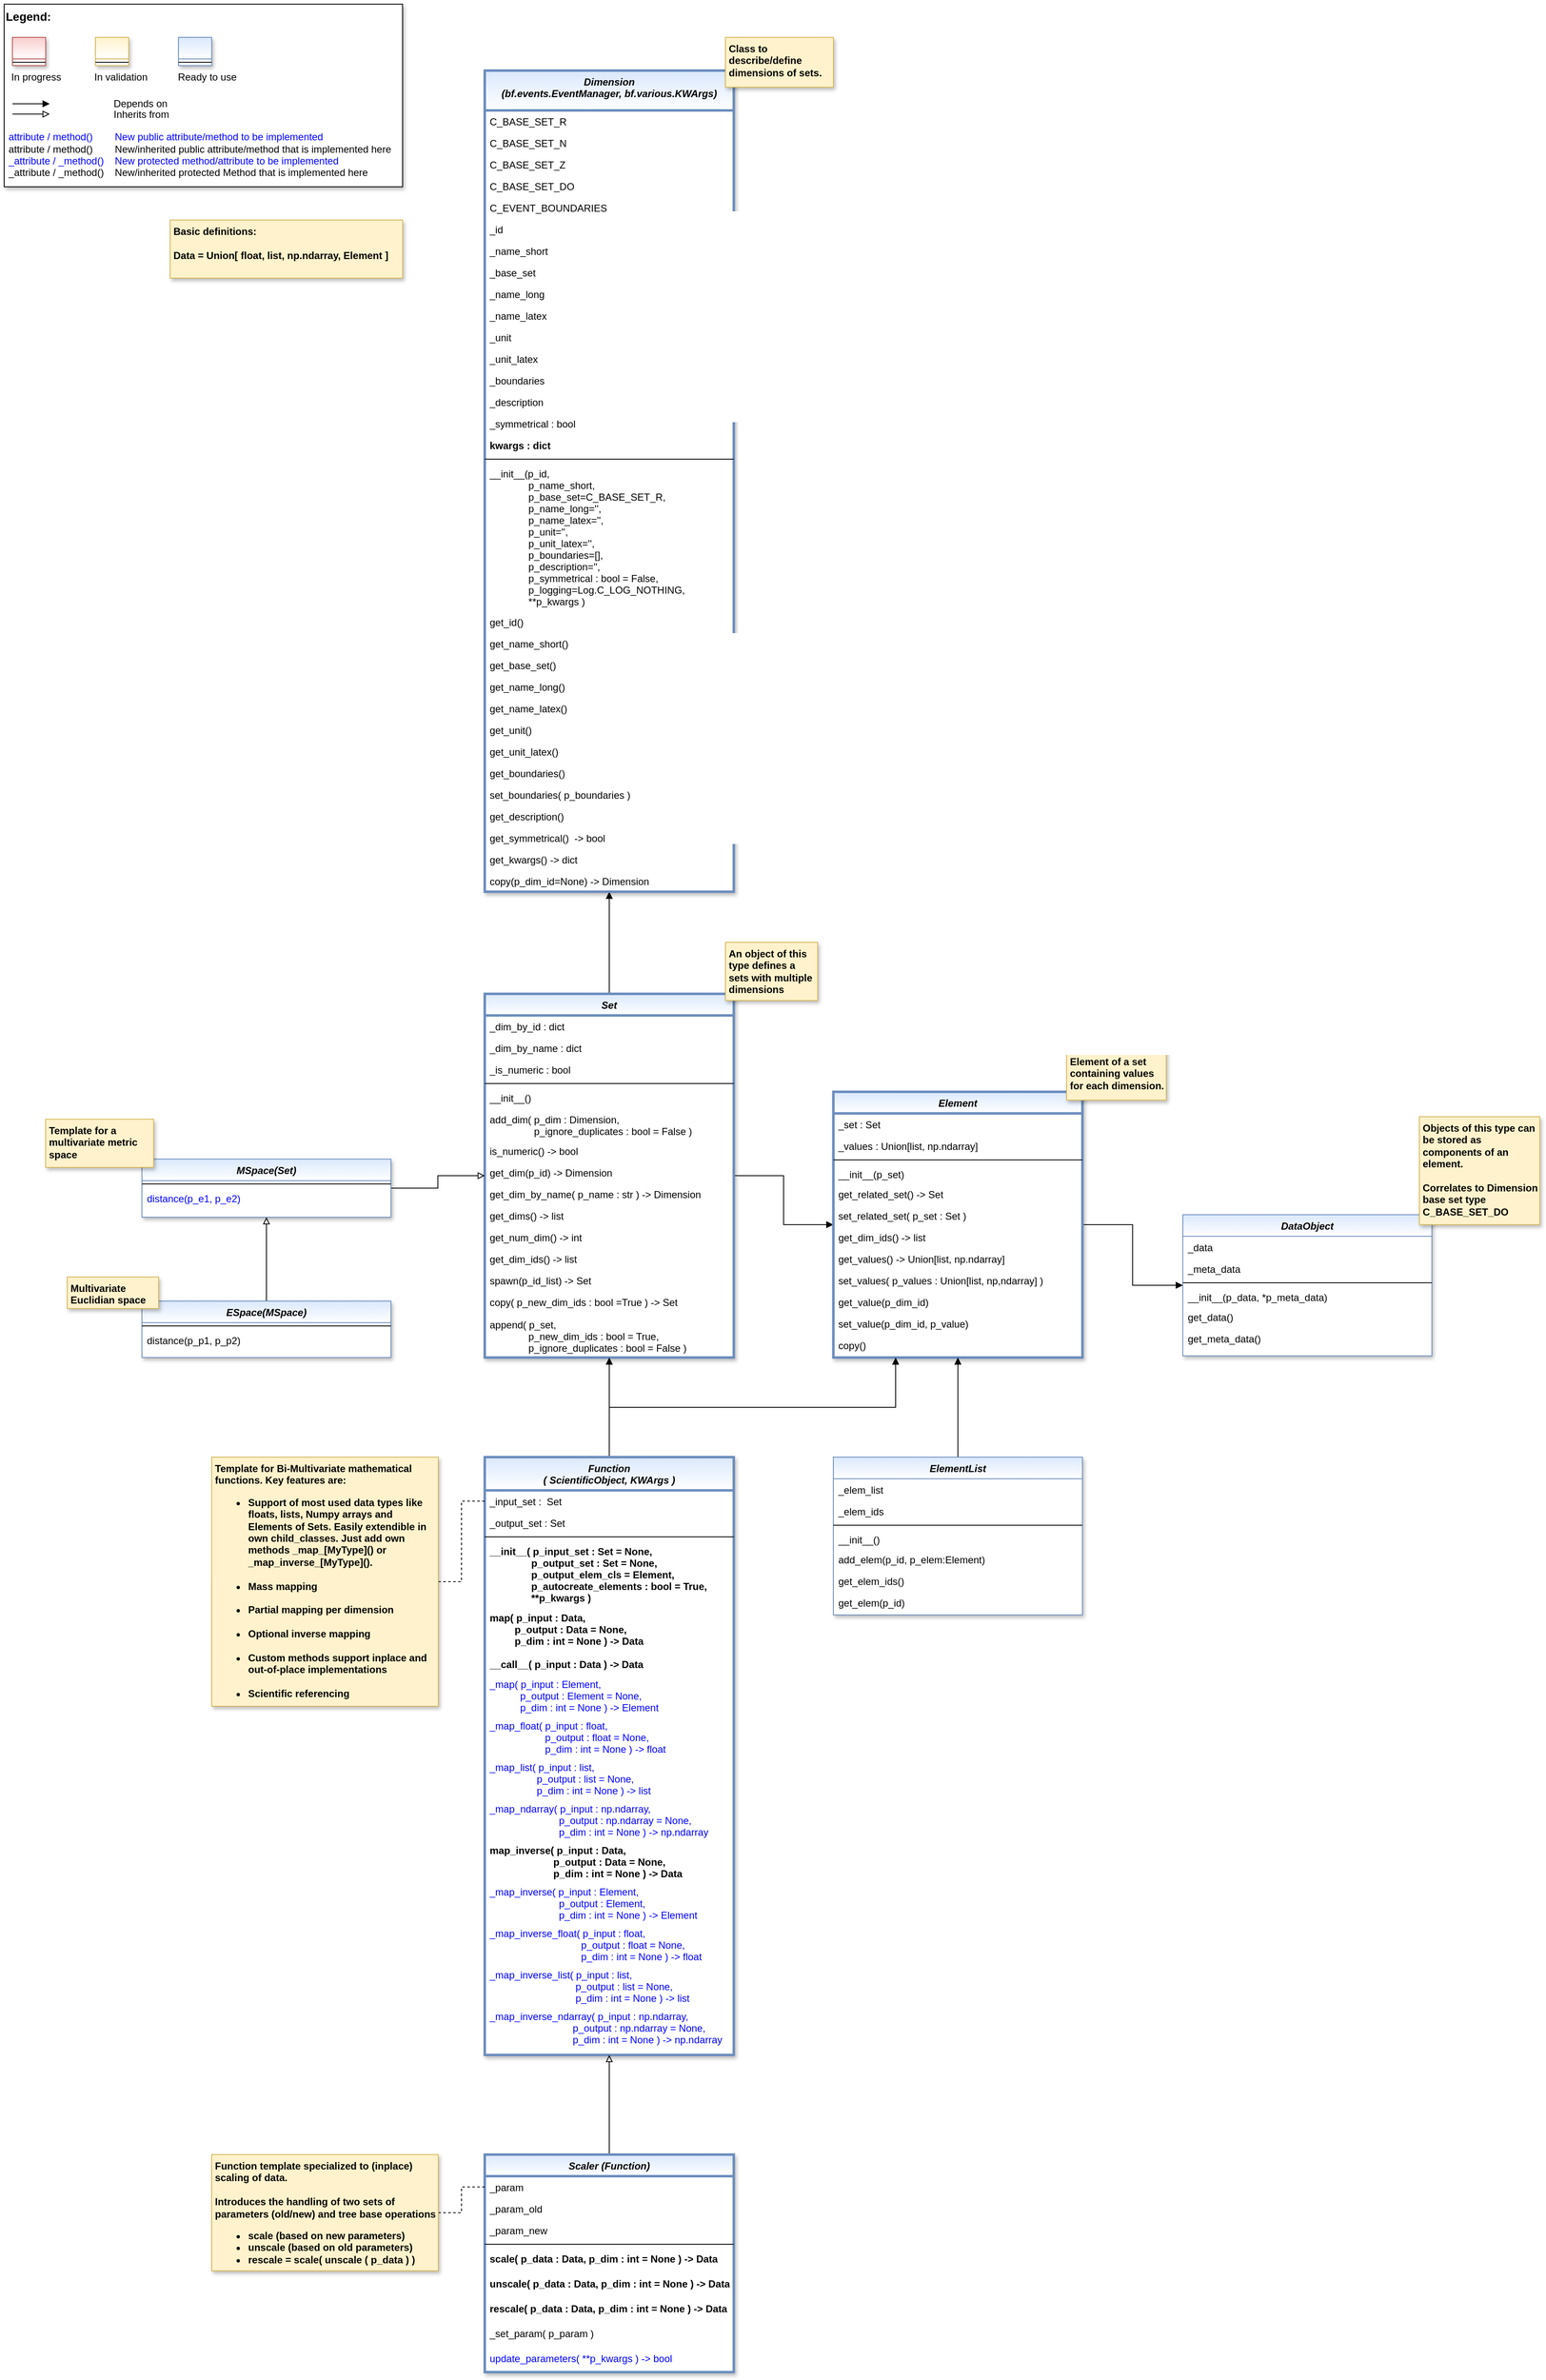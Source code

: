 <mxfile version="26.2.2">
  <diagram id="C5RBs43oDa-KdzZeNtuy" name="Page-1">
    <mxGraphModel dx="2878" dy="5914" grid="1" gridSize="10" guides="1" tooltips="1" connect="1" arrows="1" fold="1" page="1" pageScale="1" pageWidth="1654" pageHeight="2336" math="0" shadow="0">
      <root>
        <mxCell id="WIyWlLk6GJQsqaUBKTNV-0" />
        <mxCell id="WIyWlLk6GJQsqaUBKTNV-1" parent="WIyWlLk6GJQsqaUBKTNV-0" />
        <mxCell id="z0QvJ6B_BdvuQfe3Sqzu-27" style="edgeStyle=orthogonalEdgeStyle;rounded=0;orthogonalLoop=1;jettySize=auto;html=1;entryX=0.5;entryY=1;entryDx=0;entryDy=0;endArrow=block;endFill=1;" parent="WIyWlLk6GJQsqaUBKTNV-1" source="z0QvJ6B_BdvuQfe3Sqzu-0" target="z0QvJ6B_BdvuQfe3Sqzu-7" edge="1">
          <mxGeometry relative="1" as="geometry" />
        </mxCell>
        <mxCell id="zgArxeGTixUVR4gSQhhW-4" style="edgeStyle=orthogonalEdgeStyle;rounded=0;orthogonalLoop=1;jettySize=auto;html=1;endArrow=block;endFill=1;" edge="1" parent="WIyWlLk6GJQsqaUBKTNV-1" source="z0QvJ6B_BdvuQfe3Sqzu-0" target="z0QvJ6B_BdvuQfe3Sqzu-18">
          <mxGeometry relative="1" as="geometry" />
        </mxCell>
        <mxCell id="z0QvJ6B_BdvuQfe3Sqzu-0" value="Set" style="swimlane;fontStyle=3;align=center;verticalAlign=top;childLayout=stackLayout;horizontal=1;startSize=26;horizontalStack=0;resizeParent=1;resizeLast=0;collapsible=1;marginBottom=0;rounded=0;shadow=1;strokeWidth=3;fillColor=#dae8fc;strokeColor=#6c8ebf;gradientColor=#ffffff;swimlaneFillColor=#ffffff;" parent="WIyWlLk6GJQsqaUBKTNV-1" vertex="1">
          <mxGeometry x="619" y="-3448" width="300" height="438" as="geometry">
            <mxRectangle x="230" y="140" width="160" height="26" as="alternateBounds" />
          </mxGeometry>
        </mxCell>
        <mxCell id="z0QvJ6B_BdvuQfe3Sqzu-6" value="_dim_by_id : dict" style="text;align=left;verticalAlign=top;spacingLeft=4;spacingRight=4;overflow=hidden;rotatable=0;points=[[0,0.5],[1,0.5]];portConstraint=eastwest;" parent="z0QvJ6B_BdvuQfe3Sqzu-0" vertex="1">
          <mxGeometry y="26" width="300" height="26" as="geometry" />
        </mxCell>
        <mxCell id="uN8EfFtjCuL5TaRSR3ci-2" value="_dim_by_name : dict" style="text;align=left;verticalAlign=top;spacingLeft=4;spacingRight=4;overflow=hidden;rotatable=0;points=[[0,0.5],[1,0.5]];portConstraint=eastwest;" parent="z0QvJ6B_BdvuQfe3Sqzu-0" vertex="1">
          <mxGeometry y="52" width="300" height="26" as="geometry" />
        </mxCell>
        <mxCell id="Gt15O-rarjG_9UkNpF91-0" value="_is_numeric : bool" style="text;align=left;verticalAlign=top;spacingLeft=4;spacingRight=4;overflow=hidden;rotatable=0;points=[[0,0.5],[1,0.5]];portConstraint=eastwest;" parent="z0QvJ6B_BdvuQfe3Sqzu-0" vertex="1">
          <mxGeometry y="78" width="300" height="26" as="geometry" />
        </mxCell>
        <mxCell id="z0QvJ6B_BdvuQfe3Sqzu-2" value="" style="line;html=1;strokeWidth=1;align=left;verticalAlign=middle;spacingTop=-1;spacingLeft=3;spacingRight=3;rotatable=0;labelPosition=right;points=[];portConstraint=eastwest;" parent="z0QvJ6B_BdvuQfe3Sqzu-0" vertex="1">
          <mxGeometry y="104" width="300" height="8" as="geometry" />
        </mxCell>
        <mxCell id="z0QvJ6B_BdvuQfe3Sqzu-3" value="__init__()" style="text;align=left;verticalAlign=top;spacingLeft=4;spacingRight=4;overflow=hidden;rotatable=0;points=[[0,0.5],[1,0.5]];portConstraint=eastwest;" parent="z0QvJ6B_BdvuQfe3Sqzu-0" vertex="1">
          <mxGeometry y="112" width="300" height="26" as="geometry" />
        </mxCell>
        <mxCell id="JJ_rUqsewif_ezE3_vzO-0" value="add_dim( p_dim : Dimension, &#xa;                p_ignore_duplicates : bool = False )" style="text;align=left;verticalAlign=top;spacingLeft=4;spacingRight=4;overflow=hidden;rotatable=0;points=[[0,0.5],[1,0.5]];portConstraint=eastwest;" parent="z0QvJ6B_BdvuQfe3Sqzu-0" vertex="1">
          <mxGeometry y="138" width="300" height="38" as="geometry" />
        </mxCell>
        <mxCell id="Gt15O-rarjG_9UkNpF91-1" value="is_numeric() -&gt; bool" style="text;align=left;verticalAlign=top;spacingLeft=4;spacingRight=4;overflow=hidden;rotatable=0;points=[[0,0.5],[1,0.5]];portConstraint=eastwest;" parent="z0QvJ6B_BdvuQfe3Sqzu-0" vertex="1">
          <mxGeometry y="176" width="300" height="26" as="geometry" />
        </mxCell>
        <mxCell id="z0QvJ6B_BdvuQfe3Sqzu-14" value="get_dim(p_id) -&gt; Dimension" style="text;align=left;verticalAlign=top;spacingLeft=4;spacingRight=4;overflow=hidden;rotatable=0;points=[[0,0.5],[1,0.5]];portConstraint=eastwest;" parent="z0QvJ6B_BdvuQfe3Sqzu-0" vertex="1">
          <mxGeometry y="202" width="300" height="26" as="geometry" />
        </mxCell>
        <mxCell id="sSG9imuy7N7Dx3NP-iPd-0" value="get_dim_by_name( p_name : str ) -&gt; Dimension" style="text;align=left;verticalAlign=top;spacingLeft=4;spacingRight=4;overflow=hidden;rotatable=0;points=[[0,0.5],[1,0.5]];portConstraint=eastwest;" parent="z0QvJ6B_BdvuQfe3Sqzu-0" vertex="1">
          <mxGeometry y="228" width="300" height="26" as="geometry" />
        </mxCell>
        <mxCell id="Mj1JV-RZtmcroX-jUnpH-0" value="get_dims() -&gt; list" style="text;align=left;verticalAlign=top;spacingLeft=4;spacingRight=4;overflow=hidden;rotatable=0;points=[[0,0.5],[1,0.5]];portConstraint=eastwest;" parent="z0QvJ6B_BdvuQfe3Sqzu-0" vertex="1">
          <mxGeometry y="254" width="300" height="26" as="geometry" />
        </mxCell>
        <mxCell id="JJ_rUqsewif_ezE3_vzO-3" value="get_num_dim() -&gt; int" style="text;align=left;verticalAlign=top;spacingLeft=4;spacingRight=4;overflow=hidden;rotatable=0;points=[[0,0.5],[1,0.5]];portConstraint=eastwest;" parent="z0QvJ6B_BdvuQfe3Sqzu-0" vertex="1">
          <mxGeometry y="280" width="300" height="26" as="geometry" />
        </mxCell>
        <mxCell id="JJ_rUqsewif_ezE3_vzO-4" value="get_dim_ids() -&gt; list" style="text;align=left;verticalAlign=top;spacingLeft=4;spacingRight=4;overflow=hidden;rotatable=0;points=[[0,0.5],[1,0.5]];portConstraint=eastwest;" parent="z0QvJ6B_BdvuQfe3Sqzu-0" vertex="1">
          <mxGeometry y="306" width="300" height="26" as="geometry" />
        </mxCell>
        <mxCell id="cZUp3cC0okZDEyfRNPF--0" value="spawn(p_id_list) -&gt; Set" style="text;align=left;verticalAlign=top;spacingLeft=4;spacingRight=4;overflow=hidden;rotatable=0;points=[[0,0.5],[1,0.5]];portConstraint=eastwest;" parent="z0QvJ6B_BdvuQfe3Sqzu-0" vertex="1">
          <mxGeometry y="332" width="300" height="26" as="geometry" />
        </mxCell>
        <mxCell id="6mHiYSPGPpJCX1_BwG6h-1" value="copy( p_new_dim_ids : bool =True ) -&gt; Set" style="text;align=left;verticalAlign=top;spacingLeft=4;spacingRight=4;overflow=hidden;rotatable=0;points=[[0,0.5],[1,0.5]];portConstraint=eastwest;" parent="z0QvJ6B_BdvuQfe3Sqzu-0" vertex="1">
          <mxGeometry y="358" width="300" height="27" as="geometry" />
        </mxCell>
        <mxCell id="6mHiYSPGPpJCX1_BwG6h-2" value="append( p_set,&#xa;              p_new_dim_ids : bool = True,&#xa;              p_ignore_duplicates : bool = False )" style="text;align=left;verticalAlign=top;spacingLeft=4;spacingRight=4;overflow=hidden;rotatable=0;points=[[0,0.5],[1,0.5]];portConstraint=eastwest;" parent="z0QvJ6B_BdvuQfe3Sqzu-0" vertex="1">
          <mxGeometry y="385" width="300" height="53" as="geometry" />
        </mxCell>
        <mxCell id="z0QvJ6B_BdvuQfe3Sqzu-7" value="Dimension &#xa;(bf.events.EventManager, bf.various.KWArgs)" style="swimlane;fontStyle=3;align=center;verticalAlign=top;childLayout=stackLayout;horizontal=1;startSize=48;horizontalStack=0;resizeParent=1;resizeLast=0;collapsible=1;marginBottom=0;rounded=0;shadow=1;strokeWidth=3;fillColor=#dae8fc;strokeColor=#6c8ebf;glass=0;gradientColor=#ffffff;swimlaneFillColor=#ffffff;" parent="WIyWlLk6GJQsqaUBKTNV-1" vertex="1">
          <mxGeometry x="619" y="-4560" width="300" height="989" as="geometry">
            <mxRectangle x="230" y="140" width="160" height="26" as="alternateBounds" />
          </mxGeometry>
        </mxCell>
        <mxCell id="kTi69hGnTjCRwbu23e1O-1" value="C_BASE_SET_R" style="text;align=left;verticalAlign=top;spacingLeft=4;spacingRight=4;overflow=hidden;rotatable=0;points=[[0,0.5],[1,0.5]];portConstraint=eastwest;" parent="z0QvJ6B_BdvuQfe3Sqzu-7" vertex="1">
          <mxGeometry y="48" width="300" height="26" as="geometry" />
        </mxCell>
        <mxCell id="kTi69hGnTjCRwbu23e1O-2" value="C_BASE_SET_N" style="text;align=left;verticalAlign=top;spacingLeft=4;spacingRight=4;overflow=hidden;rotatable=0;points=[[0,0.5],[1,0.5]];portConstraint=eastwest;" parent="z0QvJ6B_BdvuQfe3Sqzu-7" vertex="1">
          <mxGeometry y="74" width="300" height="26" as="geometry" />
        </mxCell>
        <mxCell id="kTi69hGnTjCRwbu23e1O-3" value="C_BASE_SET_Z" style="text;align=left;verticalAlign=top;spacingLeft=4;spacingRight=4;overflow=hidden;rotatable=0;points=[[0,0.5],[1,0.5]];portConstraint=eastwest;" parent="z0QvJ6B_BdvuQfe3Sqzu-7" vertex="1">
          <mxGeometry y="100" width="300" height="26" as="geometry" />
        </mxCell>
        <mxCell id="ruhi2UbvjiBjApWjwDuS-13" value="C_BASE_SET_DO" style="text;align=left;verticalAlign=top;spacingLeft=4;spacingRight=4;overflow=hidden;rotatable=0;points=[[0,0.5],[1,0.5]];portConstraint=eastwest;" parent="z0QvJ6B_BdvuQfe3Sqzu-7" vertex="1">
          <mxGeometry y="126" width="300" height="26" as="geometry" />
        </mxCell>
        <mxCell id="HvVb7Rf_Gvkf31K8DJT0-0" value="C_EVENT_BOUNDARIES" style="text;align=left;verticalAlign=top;spacingLeft=4;spacingRight=4;overflow=hidden;rotatable=0;points=[[0,0.5],[1,0.5]];portConstraint=eastwest;" parent="z0QvJ6B_BdvuQfe3Sqzu-7" vertex="1">
          <mxGeometry y="152" width="300" height="26" as="geometry" />
        </mxCell>
        <mxCell id="z0QvJ6B_BdvuQfe3Sqzu-9" value="_id" style="text;align=left;verticalAlign=top;spacingLeft=4;spacingRight=4;overflow=hidden;rotatable=0;points=[[0,0.5],[1,0.5]];portConstraint=eastwest;" parent="z0QvJ6B_BdvuQfe3Sqzu-7" vertex="1">
          <mxGeometry y="178" width="300" height="26" as="geometry" />
        </mxCell>
        <mxCell id="uN8EfFtjCuL5TaRSR3ci-0" value="_name_short" style="text;align=left;verticalAlign=top;spacingLeft=4;spacingRight=4;overflow=hidden;rotatable=0;points=[[0,0.5],[1,0.5]];portConstraint=eastwest;" parent="z0QvJ6B_BdvuQfe3Sqzu-7" vertex="1">
          <mxGeometry y="204" width="300" height="26" as="geometry" />
        </mxCell>
        <mxCell id="kTi69hGnTjCRwbu23e1O-0" value="_base_set" style="text;align=left;verticalAlign=top;spacingLeft=4;spacingRight=4;overflow=hidden;rotatable=0;points=[[0,0.5],[1,0.5]];portConstraint=eastwest;" parent="z0QvJ6B_BdvuQfe3Sqzu-7" vertex="1">
          <mxGeometry y="230" width="300" height="26" as="geometry" />
        </mxCell>
        <mxCell id="z0QvJ6B_BdvuQfe3Sqzu-26" value="_name_long" style="text;align=left;verticalAlign=top;spacingLeft=4;spacingRight=4;overflow=hidden;rotatable=0;points=[[0,0.5],[1,0.5]];portConstraint=eastwest;" parent="z0QvJ6B_BdvuQfe3Sqzu-7" vertex="1">
          <mxGeometry y="256" width="300" height="26" as="geometry" />
        </mxCell>
        <mxCell id="cuDMrPCPmfUlKYEOiEVq-0" value="_name_latex" style="text;align=left;verticalAlign=top;spacingLeft=4;spacingRight=4;overflow=hidden;rotatable=0;points=[[0,0.5],[1,0.5]];portConstraint=eastwest;" parent="z0QvJ6B_BdvuQfe3Sqzu-7" vertex="1">
          <mxGeometry y="282" width="300" height="26" as="geometry" />
        </mxCell>
        <mxCell id="z0QvJ6B_BdvuQfe3Sqzu-15" value="_unit" style="text;align=left;verticalAlign=top;spacingLeft=4;spacingRight=4;overflow=hidden;rotatable=0;points=[[0,0.5],[1,0.5]];portConstraint=eastwest;" parent="z0QvJ6B_BdvuQfe3Sqzu-7" vertex="1">
          <mxGeometry y="308" width="300" height="26" as="geometry" />
        </mxCell>
        <mxCell id="cuDMrPCPmfUlKYEOiEVq-1" value="_unit_latex" style="text;align=left;verticalAlign=top;spacingLeft=4;spacingRight=4;overflow=hidden;rotatable=0;points=[[0,0.5],[1,0.5]];portConstraint=eastwest;" parent="z0QvJ6B_BdvuQfe3Sqzu-7" vertex="1">
          <mxGeometry y="334" width="300" height="26" as="geometry" />
        </mxCell>
        <mxCell id="z0QvJ6B_BdvuQfe3Sqzu-16" value="_boundaries" style="text;align=left;verticalAlign=top;spacingLeft=4;spacingRight=4;overflow=hidden;rotatable=0;points=[[0,0.5],[1,0.5]];portConstraint=eastwest;" parent="z0QvJ6B_BdvuQfe3Sqzu-7" vertex="1">
          <mxGeometry y="360" width="300" height="26" as="geometry" />
        </mxCell>
        <mxCell id="viaZzB5cQswOMXyMnd8S-0" value="_description" style="text;align=left;verticalAlign=top;spacingLeft=4;spacingRight=4;overflow=hidden;rotatable=0;points=[[0,0.5],[1,0.5]];portConstraint=eastwest;" parent="z0QvJ6B_BdvuQfe3Sqzu-7" vertex="1">
          <mxGeometry y="386" width="300" height="26" as="geometry" />
        </mxCell>
        <mxCell id="c7YHfHt2L93p99jxzL-i-0" value="_symmetrical : bool" style="text;align=left;verticalAlign=top;spacingLeft=4;spacingRight=4;overflow=hidden;rotatable=0;points=[[0,0.5],[1,0.5]];portConstraint=eastwest;" parent="z0QvJ6B_BdvuQfe3Sqzu-7" vertex="1">
          <mxGeometry y="412" width="300" height="26" as="geometry" />
        </mxCell>
        <mxCell id="1iIg1lf3f3arfOh6SWw4-1" value="kwargs : dict" style="text;align=left;verticalAlign=top;spacingLeft=4;spacingRight=4;overflow=hidden;rotatable=0;points=[[0,0.5],[1,0.5]];portConstraint=eastwest;fontStyle=1" parent="z0QvJ6B_BdvuQfe3Sqzu-7" vertex="1">
          <mxGeometry y="438" width="300" height="26" as="geometry" />
        </mxCell>
        <mxCell id="z0QvJ6B_BdvuQfe3Sqzu-10" value="" style="line;html=1;strokeWidth=1;align=left;verticalAlign=middle;spacingTop=-1;spacingLeft=3;spacingRight=3;rotatable=0;labelPosition=right;points=[];portConstraint=eastwest;" parent="z0QvJ6B_BdvuQfe3Sqzu-7" vertex="1">
          <mxGeometry y="464" width="300" height="8" as="geometry" />
        </mxCell>
        <mxCell id="z0QvJ6B_BdvuQfe3Sqzu-11" value="__init__(p_id, &#xa;              p_name_short, &#xa;              p_base_set=C_BASE_SET_R,&#xa;              p_name_long=&#39;&#39;, &#xa;              p_name_latex=&#39;&#39;, &#xa;              p_unit=&#39;&#39;, &#xa;              p_unit_latex=&#39;&#39;, &#xa;              p_boundaries=[], &#xa;              p_description=&#39;&#39;,&#xa;              p_symmetrical : bool = False,&#xa;              p_logging=Log.C_LOG_NOTHING,&#xa;              **p_kwargs )" style="text;align=left;verticalAlign=top;spacingLeft=4;spacingRight=4;overflow=hidden;rotatable=0;points=[[0,0.5],[1,0.5]];portConstraint=eastwest;" parent="z0QvJ6B_BdvuQfe3Sqzu-7" vertex="1">
          <mxGeometry y="472" width="300" height="179" as="geometry" />
        </mxCell>
        <mxCell id="uN8EfFtjCuL5TaRSR3ci-6" value="get_id()" style="text;align=left;verticalAlign=top;spacingLeft=4;spacingRight=4;overflow=hidden;rotatable=0;points=[[0,0.5],[1,0.5]];portConstraint=eastwest;" parent="z0QvJ6B_BdvuQfe3Sqzu-7" vertex="1">
          <mxGeometry y="651" width="300" height="26" as="geometry" />
        </mxCell>
        <mxCell id="J-QqGGnJOPUjVu77Mp3g-0" value="get_name_short()" style="text;align=left;verticalAlign=top;spacingLeft=4;spacingRight=4;overflow=hidden;rotatable=0;points=[[0,0.5],[1,0.5]];portConstraint=eastwest;" parent="z0QvJ6B_BdvuQfe3Sqzu-7" vertex="1">
          <mxGeometry y="677" width="300" height="26" as="geometry" />
        </mxCell>
        <mxCell id="kTi69hGnTjCRwbu23e1O-4" value="get_base_set()" style="text;align=left;verticalAlign=top;spacingLeft=4;spacingRight=4;overflow=hidden;rotatable=0;points=[[0,0.5],[1,0.5]];portConstraint=eastwest;" parent="z0QvJ6B_BdvuQfe3Sqzu-7" vertex="1">
          <mxGeometry y="703" width="300" height="26" as="geometry" />
        </mxCell>
        <mxCell id="J-QqGGnJOPUjVu77Mp3g-1" value="get_name_long()" style="text;align=left;verticalAlign=top;spacingLeft=4;spacingRight=4;overflow=hidden;rotatable=0;points=[[0,0.5],[1,0.5]];portConstraint=eastwest;" parent="z0QvJ6B_BdvuQfe3Sqzu-7" vertex="1">
          <mxGeometry y="729" width="300" height="26" as="geometry" />
        </mxCell>
        <mxCell id="cuDMrPCPmfUlKYEOiEVq-2" value="get_name_latex()" style="text;align=left;verticalAlign=top;spacingLeft=4;spacingRight=4;overflow=hidden;rotatable=0;points=[[0,0.5],[1,0.5]];portConstraint=eastwest;" parent="z0QvJ6B_BdvuQfe3Sqzu-7" vertex="1">
          <mxGeometry y="755" width="300" height="26" as="geometry" />
        </mxCell>
        <mxCell id="cuDMrPCPmfUlKYEOiEVq-3" value="get_unit()" style="text;align=left;verticalAlign=top;spacingLeft=4;spacingRight=4;overflow=hidden;rotatable=0;points=[[0,0.5],[1,0.5]];portConstraint=eastwest;" parent="z0QvJ6B_BdvuQfe3Sqzu-7" vertex="1">
          <mxGeometry y="781" width="300" height="26" as="geometry" />
        </mxCell>
        <mxCell id="J-QqGGnJOPUjVu77Mp3g-2" value="get_unit_latex()" style="text;align=left;verticalAlign=top;spacingLeft=4;spacingRight=4;overflow=hidden;rotatable=0;points=[[0,0.5],[1,0.5]];portConstraint=eastwest;" parent="z0QvJ6B_BdvuQfe3Sqzu-7" vertex="1">
          <mxGeometry y="807" width="300" height="26" as="geometry" />
        </mxCell>
        <mxCell id="J-QqGGnJOPUjVu77Mp3g-3" value="get_boundaries()" style="text;align=left;verticalAlign=top;spacingLeft=4;spacingRight=4;overflow=hidden;rotatable=0;points=[[0,0.5],[1,0.5]];portConstraint=eastwest;" parent="z0QvJ6B_BdvuQfe3Sqzu-7" vertex="1">
          <mxGeometry y="833" width="300" height="26" as="geometry" />
        </mxCell>
        <mxCell id="HvVb7Rf_Gvkf31K8DJT0-1" value="set_boundaries( p_boundaries )" style="text;align=left;verticalAlign=top;spacingLeft=4;spacingRight=4;overflow=hidden;rotatable=0;points=[[0,0.5],[1,0.5]];portConstraint=eastwest;" parent="z0QvJ6B_BdvuQfe3Sqzu-7" vertex="1">
          <mxGeometry y="859" width="300" height="26" as="geometry" />
        </mxCell>
        <mxCell id="viaZzB5cQswOMXyMnd8S-1" value="get_description()" style="text;align=left;verticalAlign=top;spacingLeft=4;spacingRight=4;overflow=hidden;rotatable=0;points=[[0,0.5],[1,0.5]];portConstraint=eastwest;" parent="z0QvJ6B_BdvuQfe3Sqzu-7" vertex="1">
          <mxGeometry y="885" width="300" height="26" as="geometry" />
        </mxCell>
        <mxCell id="c7YHfHt2L93p99jxzL-i-1" value="get_symmetrical()  -&gt; bool" style="text;align=left;verticalAlign=top;spacingLeft=4;spacingRight=4;overflow=hidden;rotatable=0;points=[[0,0.5],[1,0.5]];portConstraint=eastwest;" parent="z0QvJ6B_BdvuQfe3Sqzu-7" vertex="1">
          <mxGeometry y="911" width="300" height="26" as="geometry" />
        </mxCell>
        <mxCell id="1iIg1lf3f3arfOh6SWw4-0" value="get_kwargs() -&gt; dict" style="text;align=left;verticalAlign=top;spacingLeft=4;spacingRight=4;overflow=hidden;rotatable=0;points=[[0,0.5],[1,0.5]];portConstraint=eastwest;" parent="z0QvJ6B_BdvuQfe3Sqzu-7" vertex="1">
          <mxGeometry y="937" width="300" height="26" as="geometry" />
        </mxCell>
        <mxCell id="6mHiYSPGPpJCX1_BwG6h-0" value="copy(p_dim_id=None) -&gt; Dimension" style="text;align=left;verticalAlign=top;spacingLeft=4;spacingRight=4;overflow=hidden;rotatable=0;points=[[0,0.5],[1,0.5]];portConstraint=eastwest;" parent="z0QvJ6B_BdvuQfe3Sqzu-7" vertex="1">
          <mxGeometry y="963" width="300" height="26" as="geometry" />
        </mxCell>
        <mxCell id="J-QqGGnJOPUjVu77Mp3g-12" style="edgeStyle=orthogonalEdgeStyle;rounded=0;orthogonalLoop=1;jettySize=auto;html=1;endArrow=block;endFill=0;" parent="WIyWlLk6GJQsqaUBKTNV-1" source="J-QqGGnJOPUjVu77Mp3g-4" target="z0QvJ6B_BdvuQfe3Sqzu-0" edge="1">
          <mxGeometry relative="1" as="geometry">
            <mxPoint x="789" y="-3018" as="targetPoint" />
          </mxGeometry>
        </mxCell>
        <mxCell id="ruhi2UbvjiBjApWjwDuS-0" value="DataObject" style="swimlane;fontStyle=3;align=center;verticalAlign=top;childLayout=stackLayout;horizontal=1;startSize=26;horizontalStack=0;resizeParent=1;resizeLast=0;collapsible=1;marginBottom=0;rounded=0;shadow=1;strokeWidth=1;fillColor=#dae8fc;strokeColor=#6c8ebf;gradientColor=#ffffff;swimlaneFillColor=#ffffff;" parent="WIyWlLk6GJQsqaUBKTNV-1" vertex="1">
          <mxGeometry x="1460" y="-3182" width="300" height="170" as="geometry">
            <mxRectangle x="230" y="140" width="160" height="26" as="alternateBounds" />
          </mxGeometry>
        </mxCell>
        <mxCell id="ruhi2UbvjiBjApWjwDuS-1" value="_data" style="text;align=left;verticalAlign=top;spacingLeft=4;spacingRight=4;overflow=hidden;rotatable=0;points=[[0,0.5],[1,0.5]];portConstraint=eastwest;" parent="ruhi2UbvjiBjApWjwDuS-0" vertex="1">
          <mxGeometry y="26" width="300" height="26" as="geometry" />
        </mxCell>
        <mxCell id="ruhi2UbvjiBjApWjwDuS-2" value="_meta_data" style="text;align=left;verticalAlign=top;spacingLeft=4;spacingRight=4;overflow=hidden;rotatable=0;points=[[0,0.5],[1,0.5]];portConstraint=eastwest;" parent="ruhi2UbvjiBjApWjwDuS-0" vertex="1">
          <mxGeometry y="52" width="300" height="26" as="geometry" />
        </mxCell>
        <mxCell id="ruhi2UbvjiBjApWjwDuS-3" value="" style="line;html=1;strokeWidth=1;align=left;verticalAlign=middle;spacingTop=-1;spacingLeft=3;spacingRight=3;rotatable=0;labelPosition=right;points=[];portConstraint=eastwest;" parent="ruhi2UbvjiBjApWjwDuS-0" vertex="1">
          <mxGeometry y="78" width="300" height="8" as="geometry" />
        </mxCell>
        <mxCell id="ruhi2UbvjiBjApWjwDuS-4" value="__init__(p_data, *p_meta_data)" style="text;align=left;verticalAlign=top;spacingLeft=4;spacingRight=4;overflow=hidden;rotatable=0;points=[[0,0.5],[1,0.5]];portConstraint=eastwest;" parent="ruhi2UbvjiBjApWjwDuS-0" vertex="1">
          <mxGeometry y="86" width="300" height="24" as="geometry" />
        </mxCell>
        <mxCell id="ruhi2UbvjiBjApWjwDuS-5" value="get_data()" style="text;align=left;verticalAlign=top;spacingLeft=4;spacingRight=4;overflow=hidden;rotatable=0;points=[[0,0.5],[1,0.5]];portConstraint=eastwest;" parent="ruhi2UbvjiBjApWjwDuS-0" vertex="1">
          <mxGeometry y="110" width="300" height="26" as="geometry" />
        </mxCell>
        <mxCell id="ruhi2UbvjiBjApWjwDuS-6" value="get_meta_data()" style="text;align=left;verticalAlign=top;spacingLeft=4;spacingRight=4;overflow=hidden;rotatable=0;points=[[0,0.5],[1,0.5]];portConstraint=eastwest;" parent="ruhi2UbvjiBjApWjwDuS-0" vertex="1">
          <mxGeometry y="136" width="300" height="26" as="geometry" />
        </mxCell>
        <mxCell id="HHrvhmsQsyEggMaAUGNa-10" value="" style="group" parent="WIyWlLk6GJQsqaUBKTNV-1" vertex="1" connectable="0">
          <mxGeometry x="40" y="-4640" width="480" height="330" as="geometry" />
        </mxCell>
        <mxCell id="HHrvhmsQsyEggMaAUGNa-11" value="&lt;font color=&quot;#000000&quot; size=&quot;1&quot;&gt;&lt;b style=&quot;font-size: 14px&quot;&gt;Legend:&lt;br&gt;&lt;/b&gt;&lt;/font&gt;&lt;br&gt;&lt;br&gt;&lt;br&gt;&lt;font color=&quot;#0000ff&quot; style=&quot;font-size: 6px&quot;&gt;&lt;br&gt;&lt;/font&gt;&lt;span style=&quot;color: rgb(0 , 0 , 0)&quot;&gt;&lt;font style=&quot;font-size: 4px&quot;&gt;&amp;nbsp; &amp;nbsp;&lt;/font&gt;&amp;nbsp;In progress&amp;nbsp; &amp;nbsp; &amp;nbsp; &amp;nbsp; &amp;nbsp; &amp;nbsp; In validation&amp;nbsp; &amp;nbsp; &amp;nbsp; &amp;nbsp; &amp;nbsp; &amp;nbsp;Ready to use&lt;/span&gt;&lt;font color=&quot;#000000&quot;&gt;&amp;nbsp;&lt;br&gt;&lt;/font&gt;&lt;font color=&quot;#0000ff&quot;&gt;&lt;br&gt;&lt;br&gt;&lt;br&gt;&lt;br&gt;&amp;nbsp;attribute / method()&amp;nbsp; &amp;nbsp; &amp;nbsp; &amp;nbsp; New public attribute/method to be implemented&lt;/font&gt;&lt;br&gt;&lt;font color=&quot;#000000&quot;&gt;&amp;nbsp;&lt;/font&gt;&lt;font color=&quot;#000000&quot;&gt;attribute / method()&lt;span&gt;&#x9;&lt;/span&gt;&amp;nbsp; &amp;nbsp; &amp;nbsp; &amp;nbsp;New/inherited public attribute/method that is implemented here&lt;br&gt;&lt;/font&gt;&lt;font color=&quot;#0000ff&quot;&gt;&amp;nbsp;_attribute /&amp;nbsp;&lt;/font&gt;&lt;font color=&quot;#0000ff&quot;&gt;_method()&amp;nbsp; &amp;nbsp; New protected method/attribute to be implemented&lt;/font&gt;&lt;br&gt;&lt;font color=&quot;#000000&quot;&gt;&amp;nbsp;_attribute / _method()&amp;nbsp; &amp;nbsp; New/inherited protected Method that is implemented here&lt;br&gt;&lt;/font&gt;&lt;font color=&quot;#000000&quot;&gt;&lt;br&gt;&lt;br&gt;&lt;br&gt;&lt;br&gt;&lt;br&gt;&lt;/font&gt;" style="text;html=1;align=left;verticalAlign=top;whiteSpace=wrap;rounded=0;fontColor=#006600;strokeColor=#000000;shadow=1;fillColor=#ffffff;" parent="HHrvhmsQsyEggMaAUGNa-10" vertex="1">
          <mxGeometry width="480" height="220" as="geometry" />
        </mxCell>
        <mxCell id="HHrvhmsQsyEggMaAUGNa-12" value="Depends on" style="endArrow=block;html=1;labelPosition=right;verticalLabelPosition=middle;align=left;verticalAlign=middle;endFill=1;fontSize=12;" parent="HHrvhmsQsyEggMaAUGNa-10" edge="1">
          <mxGeometry x="-1590" y="-2180" width="50" height="50" as="geometry">
            <mxPoint x="10.0" y="120.003" as="sourcePoint" />
            <mxPoint x="54.848" y="120.003" as="targetPoint" />
            <mxPoint x="98" as="offset" />
            <Array as="points">
              <mxPoint x="30" y="120" />
            </Array>
          </mxGeometry>
        </mxCell>
        <mxCell id="HHrvhmsQsyEggMaAUGNa-13" value="Inherits from" style="endArrow=block;html=1;labelPosition=right;verticalLabelPosition=middle;align=left;verticalAlign=middle;endFill=0;fontSize=12;" parent="HHrvhmsQsyEggMaAUGNa-10" edge="1">
          <mxGeometry x="-1590" y="-2180" width="50" height="50" as="geometry">
            <mxPoint x="10.0" y="132.385" as="sourcePoint" />
            <mxPoint x="54.848" y="132.385" as="targetPoint" />
            <mxPoint x="98" y="1" as="offset" />
          </mxGeometry>
        </mxCell>
        <mxCell id="HHrvhmsQsyEggMaAUGNa-14" value="" style="swimlane;fontStyle=3;align=center;verticalAlign=top;childLayout=stackLayout;horizontal=1;startSize=26;horizontalStack=0;resizeParent=1;resizeLast=0;collapsible=1;marginBottom=0;rounded=0;shadow=1;strokeWidth=1;fillColor=#f8cecc;strokeColor=#b85450;gradientColor=#ffffff;swimlaneFillColor=#ffffff;" parent="HHrvhmsQsyEggMaAUGNa-10" vertex="1">
          <mxGeometry x="10" y="40" width="40" height="34" as="geometry">
            <mxRectangle x="230" y="140" width="160" height="26" as="alternateBounds" />
          </mxGeometry>
        </mxCell>
        <mxCell id="HHrvhmsQsyEggMaAUGNa-15" value="" style="line;html=1;strokeWidth=1;align=left;verticalAlign=middle;spacingTop=-1;spacingLeft=3;spacingRight=3;rotatable=0;labelPosition=right;points=[];portConstraint=eastwest;" parent="HHrvhmsQsyEggMaAUGNa-14" vertex="1">
          <mxGeometry y="26" width="40" height="8" as="geometry" />
        </mxCell>
        <mxCell id="HHrvhmsQsyEggMaAUGNa-16" value="" style="swimlane;fontStyle=3;align=center;verticalAlign=top;childLayout=stackLayout;horizontal=1;startSize=26;horizontalStack=0;resizeParent=1;resizeLast=0;collapsible=1;marginBottom=0;rounded=0;shadow=1;strokeWidth=1;fillColor=#fff2cc;strokeColor=#d6b656;gradientColor=#ffffff;swimlaneFillColor=#ffffff;" parent="HHrvhmsQsyEggMaAUGNa-10" vertex="1">
          <mxGeometry x="110" y="40" width="40" height="34" as="geometry">
            <mxRectangle x="230" y="140" width="160" height="26" as="alternateBounds" />
          </mxGeometry>
        </mxCell>
        <mxCell id="HHrvhmsQsyEggMaAUGNa-17" value="" style="line;html=1;strokeWidth=1;align=left;verticalAlign=middle;spacingTop=-1;spacingLeft=3;spacingRight=3;rotatable=0;labelPosition=right;points=[];portConstraint=eastwest;" parent="HHrvhmsQsyEggMaAUGNa-16" vertex="1">
          <mxGeometry y="26" width="40" height="8" as="geometry" />
        </mxCell>
        <mxCell id="HHrvhmsQsyEggMaAUGNa-18" value="" style="swimlane;fontStyle=3;align=center;verticalAlign=top;childLayout=stackLayout;horizontal=1;startSize=26;horizontalStack=0;resizeParent=1;resizeLast=0;collapsible=1;marginBottom=0;rounded=0;shadow=1;strokeWidth=1;fillColor=#dae8fc;strokeColor=#6c8ebf;gradientColor=#ffffff;swimlaneFillColor=#ffffff;" parent="HHrvhmsQsyEggMaAUGNa-10" vertex="1">
          <mxGeometry x="210" y="40" width="40" height="34" as="geometry">
            <mxRectangle x="230" y="140" width="160" height="26" as="alternateBounds" />
          </mxGeometry>
        </mxCell>
        <mxCell id="HHrvhmsQsyEggMaAUGNa-19" value="" style="line;html=1;strokeWidth=1;align=left;verticalAlign=middle;spacingTop=-1;spacingLeft=3;spacingRight=3;rotatable=0;labelPosition=right;points=[];portConstraint=eastwest;" parent="HHrvhmsQsyEggMaAUGNa-18" vertex="1">
          <mxGeometry y="26" width="40" height="8" as="geometry" />
        </mxCell>
        <mxCell id="zgArxeGTixUVR4gSQhhW-0" value="Basic definitions:&lt;div&gt;&lt;br&gt;&lt;/div&gt;&lt;div&gt;Data = Union[ float, list, np.ndarray, Element ]&lt;/div&gt;" style="rounded=0;whiteSpace=wrap;html=1;fillColor=#fff2cc;strokeColor=#d6b656;gradientColor=none;shadow=1;fontStyle=1;align=left;verticalAlign=top;spacingLeft=2;" vertex="1" parent="HHrvhmsQsyEggMaAUGNa-10">
          <mxGeometry x="200" y="260" width="280" height="70" as="geometry" />
        </mxCell>
        <mxCell id="zgArxeGTixUVR4gSQhhW-5" style="edgeStyle=orthogonalEdgeStyle;rounded=0;orthogonalLoop=1;jettySize=auto;html=1;endArrow=block;endFill=1;" edge="1" parent="WIyWlLk6GJQsqaUBKTNV-1" source="z0QvJ6B_BdvuQfe3Sqzu-18" target="ruhi2UbvjiBjApWjwDuS-0">
          <mxGeometry relative="1" as="geometry" />
        </mxCell>
        <mxCell id="z0QvJ6B_BdvuQfe3Sqzu-18" value="Element" style="swimlane;fontStyle=3;align=center;verticalAlign=top;childLayout=stackLayout;horizontal=1;startSize=26;horizontalStack=0;resizeParent=1;resizeLast=0;collapsible=1;marginBottom=0;rounded=0;shadow=1;strokeWidth=3;fillColor=#dae8fc;strokeColor=#6c8ebf;gradientColor=#ffffff;swimlaneFillColor=#ffffff;" parent="WIyWlLk6GJQsqaUBKTNV-1" vertex="1">
          <mxGeometry x="1039" y="-3330" width="300" height="320" as="geometry">
            <mxRectangle x="230" y="140" width="160" height="26" as="alternateBounds" />
          </mxGeometry>
        </mxCell>
        <mxCell id="viaZzB5cQswOMXyMnd8S-2" value="_set : Set" style="text;align=left;verticalAlign=top;spacingLeft=4;spacingRight=4;overflow=hidden;rotatable=0;points=[[0,0.5],[1,0.5]];portConstraint=eastwest;" parent="z0QvJ6B_BdvuQfe3Sqzu-18" vertex="1">
          <mxGeometry y="26" width="300" height="26" as="geometry" />
        </mxCell>
        <mxCell id="z0QvJ6B_BdvuQfe3Sqzu-19" value="_values : Union[list, np.ndarray]" style="text;align=left;verticalAlign=top;spacingLeft=4;spacingRight=4;overflow=hidden;rotatable=0;points=[[0,0.5],[1,0.5]];portConstraint=eastwest;" parent="z0QvJ6B_BdvuQfe3Sqzu-18" vertex="1">
          <mxGeometry y="52" width="300" height="26" as="geometry" />
        </mxCell>
        <mxCell id="z0QvJ6B_BdvuQfe3Sqzu-22" value="" style="line;html=1;strokeWidth=1;align=left;verticalAlign=middle;spacingTop=-1;spacingLeft=3;spacingRight=3;rotatable=0;labelPosition=right;points=[];portConstraint=eastwest;" parent="z0QvJ6B_BdvuQfe3Sqzu-18" vertex="1">
          <mxGeometry y="78" width="300" height="8" as="geometry" />
        </mxCell>
        <mxCell id="z0QvJ6B_BdvuQfe3Sqzu-23" value="__init__(p_set)" style="text;align=left;verticalAlign=top;spacingLeft=4;spacingRight=4;overflow=hidden;rotatable=0;points=[[0,0.5],[1,0.5]];portConstraint=eastwest;" parent="z0QvJ6B_BdvuQfe3Sqzu-18" vertex="1">
          <mxGeometry y="86" width="300" height="24" as="geometry" />
        </mxCell>
        <mxCell id="JJ_rUqsewif_ezE3_vzO-5" value="get_related_set() -&gt; Set" style="text;align=left;verticalAlign=top;spacingLeft=4;spacingRight=4;overflow=hidden;rotatable=0;points=[[0,0.5],[1,0.5]];portConstraint=eastwest;" parent="z0QvJ6B_BdvuQfe3Sqzu-18" vertex="1">
          <mxGeometry y="110" width="300" height="26" as="geometry" />
        </mxCell>
        <mxCell id="uQLmN9-1YgB3AkW1_RXo-0" value="set_related_set( p_set : Set )" style="text;align=left;verticalAlign=top;spacingLeft=4;spacingRight=4;overflow=hidden;rotatable=0;points=[[0,0.5],[1,0.5]];portConstraint=eastwest;" parent="z0QvJ6B_BdvuQfe3Sqzu-18" vertex="1">
          <mxGeometry y="136" width="300" height="26" as="geometry" />
        </mxCell>
        <mxCell id="uN8EfFtjCuL5TaRSR3ci-5" value="get_dim_ids() -&gt; list" style="text;align=left;verticalAlign=top;spacingLeft=4;spacingRight=4;overflow=hidden;rotatable=0;points=[[0,0.5],[1,0.5]];portConstraint=eastwest;" parent="z0QvJ6B_BdvuQfe3Sqzu-18" vertex="1">
          <mxGeometry y="162" width="300" height="26" as="geometry" />
        </mxCell>
        <mxCell id="z0QvJ6B_BdvuQfe3Sqzu-25" value="get_values() -&gt; Union[list, np.ndarray]" style="text;align=left;verticalAlign=top;spacingLeft=4;spacingRight=4;overflow=hidden;rotatable=0;points=[[0,0.5],[1,0.5]];portConstraint=eastwest;" parent="z0QvJ6B_BdvuQfe3Sqzu-18" vertex="1">
          <mxGeometry y="188" width="300" height="26" as="geometry" />
        </mxCell>
        <mxCell id="z0QvJ6B_BdvuQfe3Sqzu-24" value="set_values( p_values : Union[list, np,ndarray] )" style="text;align=left;verticalAlign=top;spacingLeft=4;spacingRight=4;overflow=hidden;rotatable=0;points=[[0,0.5],[1,0.5]];portConstraint=eastwest;" parent="z0QvJ6B_BdvuQfe3Sqzu-18" vertex="1">
          <mxGeometry y="214" width="300" height="26" as="geometry" />
        </mxCell>
        <mxCell id="uN8EfFtjCuL5TaRSR3ci-3" value="get_value(p_dim_id)" style="text;align=left;verticalAlign=top;spacingLeft=4;spacingRight=4;overflow=hidden;rotatable=0;points=[[0,0.5],[1,0.5]];portConstraint=eastwest;" parent="z0QvJ6B_BdvuQfe3Sqzu-18" vertex="1">
          <mxGeometry y="240" width="300" height="26" as="geometry" />
        </mxCell>
        <mxCell id="uN8EfFtjCuL5TaRSR3ci-4" value="set_value(p_dim_id, p_value)" style="text;align=left;verticalAlign=top;spacingLeft=4;spacingRight=4;overflow=hidden;rotatable=0;points=[[0,0.5],[1,0.5]];portConstraint=eastwest;" parent="z0QvJ6B_BdvuQfe3Sqzu-18" vertex="1">
          <mxGeometry y="266" width="300" height="26" as="geometry" />
        </mxCell>
        <mxCell id="3QcbmmoWGXjtFOoasTYU-0" value="copy()" style="text;align=left;verticalAlign=top;spacingLeft=4;spacingRight=4;overflow=hidden;rotatable=0;points=[[0,0.5],[1,0.5]];portConstraint=eastwest;" parent="z0QvJ6B_BdvuQfe3Sqzu-18" vertex="1">
          <mxGeometry y="292" width="300" height="26" as="geometry" />
        </mxCell>
        <mxCell id="J-QqGGnJOPUjVu77Mp3g-16" style="edgeStyle=orthogonalEdgeStyle;rounded=0;orthogonalLoop=1;jettySize=auto;html=1;endArrow=block;endFill=0;fontColor=#0000FF;" parent="WIyWlLk6GJQsqaUBKTNV-1" source="J-QqGGnJOPUjVu77Mp3g-13" target="J-QqGGnJOPUjVu77Mp3g-4" edge="1">
          <mxGeometry relative="1" as="geometry" />
        </mxCell>
        <mxCell id="J-QqGGnJOPUjVu77Mp3g-13" value="ESpace(MSpace)" style="swimlane;fontStyle=3;align=center;verticalAlign=top;childLayout=stackLayout;horizontal=1;startSize=26;horizontalStack=0;resizeParent=1;resizeLast=0;collapsible=1;marginBottom=0;rounded=0;shadow=1;strokeWidth=1;fillColor=#dae8fc;strokeColor=#6c8ebf;gradientColor=#ffffff;swimlaneFillColor=#ffffff;" parent="WIyWlLk6GJQsqaUBKTNV-1" vertex="1">
          <mxGeometry x="206" y="-3078" width="300" height="68" as="geometry">
            <mxRectangle x="480" y="1120" width="160" height="26" as="alternateBounds" />
          </mxGeometry>
        </mxCell>
        <mxCell id="J-QqGGnJOPUjVu77Mp3g-14" value="" style="line;html=1;strokeWidth=1;align=left;verticalAlign=middle;spacingTop=-1;spacingLeft=3;spacingRight=3;rotatable=0;labelPosition=right;points=[];portConstraint=eastwest;" parent="J-QqGGnJOPUjVu77Mp3g-13" vertex="1">
          <mxGeometry y="26" width="300" height="8" as="geometry" />
        </mxCell>
        <mxCell id="J-QqGGnJOPUjVu77Mp3g-15" value="distance(p_p1, p_p2)" style="text;align=left;verticalAlign=top;spacingLeft=4;spacingRight=4;overflow=hidden;rotatable=0;points=[[0,0.5],[1,0.5]];portConstraint=eastwest;" parent="J-QqGGnJOPUjVu77Mp3g-13" vertex="1">
          <mxGeometry y="34" width="300" height="26" as="geometry" />
        </mxCell>
        <mxCell id="J-QqGGnJOPUjVu77Mp3g-4" value="MSpace(Set)" style="swimlane;fontStyle=3;align=center;verticalAlign=top;childLayout=stackLayout;horizontal=1;startSize=26;horizontalStack=0;resizeParent=1;resizeLast=0;collapsible=1;marginBottom=0;rounded=0;shadow=1;strokeWidth=1;fillColor=#dae8fc;strokeColor=#6c8ebf;gradientColor=#ffffff;swimlaneFillColor=#ffffff;" parent="WIyWlLk6GJQsqaUBKTNV-1" vertex="1">
          <mxGeometry x="206" y="-3249" width="300" height="70" as="geometry">
            <mxRectangle x="230" y="140" width="160" height="26" as="alternateBounds" />
          </mxGeometry>
        </mxCell>
        <mxCell id="J-QqGGnJOPUjVu77Mp3g-7" value="" style="line;html=1;strokeWidth=1;align=left;verticalAlign=middle;spacingTop=-1;spacingLeft=3;spacingRight=3;rotatable=0;labelPosition=right;points=[];portConstraint=eastwest;" parent="J-QqGGnJOPUjVu77Mp3g-4" vertex="1">
          <mxGeometry y="26" width="300" height="8" as="geometry" />
        </mxCell>
        <mxCell id="J-QqGGnJOPUjVu77Mp3g-11" value="distance(p_e1, p_e2)" style="text;align=left;verticalAlign=top;spacingLeft=4;spacingRight=4;overflow=hidden;rotatable=0;points=[[0,0.5],[1,0.5]];portConstraint=eastwest;fontColor=#0000FF;" parent="J-QqGGnJOPUjVu77Mp3g-4" vertex="1">
          <mxGeometry y="34" width="300" height="26" as="geometry" />
        </mxCell>
        <mxCell id="zgArxeGTixUVR4gSQhhW-6" style="edgeStyle=orthogonalEdgeStyle;rounded=0;orthogonalLoop=1;jettySize=auto;html=1;endArrow=block;endFill=1;" edge="1" parent="WIyWlLk6GJQsqaUBKTNV-1" source="YAAxjvMtmQFIqXP0Cyvb-0" target="z0QvJ6B_BdvuQfe3Sqzu-18">
          <mxGeometry relative="1" as="geometry" />
        </mxCell>
        <mxCell id="YAAxjvMtmQFIqXP0Cyvb-0" value="ElementList" style="swimlane;fontStyle=3;align=center;verticalAlign=top;childLayout=stackLayout;horizontal=1;startSize=26;horizontalStack=0;resizeParent=1;resizeLast=0;collapsible=1;marginBottom=0;rounded=0;shadow=1;strokeWidth=1;fillColor=#dae8fc;strokeColor=#6c8ebf;gradientColor=#ffffff;swimlaneFillColor=#ffffff;" parent="WIyWlLk6GJQsqaUBKTNV-1" vertex="1">
          <mxGeometry x="1039" y="-2890" width="300" height="190" as="geometry">
            <mxRectangle x="230" y="140" width="160" height="26" as="alternateBounds" />
          </mxGeometry>
        </mxCell>
        <mxCell id="YAAxjvMtmQFIqXP0Cyvb-1" value="_elem_list" style="text;align=left;verticalAlign=top;spacingLeft=4;spacingRight=4;overflow=hidden;rotatable=0;points=[[0,0.5],[1,0.5]];portConstraint=eastwest;" parent="YAAxjvMtmQFIqXP0Cyvb-0" vertex="1">
          <mxGeometry y="26" width="300" height="26" as="geometry" />
        </mxCell>
        <mxCell id="YAAxjvMtmQFIqXP0Cyvb-11" value="_elem_ids" style="text;align=left;verticalAlign=top;spacingLeft=4;spacingRight=4;overflow=hidden;rotatable=0;points=[[0,0.5],[1,0.5]];portConstraint=eastwest;" parent="YAAxjvMtmQFIqXP0Cyvb-0" vertex="1">
          <mxGeometry y="52" width="300" height="26" as="geometry" />
        </mxCell>
        <mxCell id="YAAxjvMtmQFIqXP0Cyvb-2" value="" style="line;html=1;strokeWidth=1;align=left;verticalAlign=middle;spacingTop=-1;spacingLeft=3;spacingRight=3;rotatable=0;labelPosition=right;points=[];portConstraint=eastwest;" parent="YAAxjvMtmQFIqXP0Cyvb-0" vertex="1">
          <mxGeometry y="78" width="300" height="8" as="geometry" />
        </mxCell>
        <mxCell id="YAAxjvMtmQFIqXP0Cyvb-3" value="__init__()" style="text;align=left;verticalAlign=top;spacingLeft=4;spacingRight=4;overflow=hidden;rotatable=0;points=[[0,0.5],[1,0.5]];portConstraint=eastwest;" parent="YAAxjvMtmQFIqXP0Cyvb-0" vertex="1">
          <mxGeometry y="86" width="300" height="24" as="geometry" />
        </mxCell>
        <mxCell id="YAAxjvMtmQFIqXP0Cyvb-4" value="add_elem(p_id, p_elem:Element)" style="text;align=left;verticalAlign=top;spacingLeft=4;spacingRight=4;overflow=hidden;rotatable=0;points=[[0,0.5],[1,0.5]];portConstraint=eastwest;" parent="YAAxjvMtmQFIqXP0Cyvb-0" vertex="1">
          <mxGeometry y="110" width="300" height="26" as="geometry" />
        </mxCell>
        <mxCell id="GzDhXCSdVVma073FJ0vU-0" value="get_elem_ids()" style="text;align=left;verticalAlign=top;spacingLeft=4;spacingRight=4;overflow=hidden;rotatable=0;points=[[0,0.5],[1,0.5]];portConstraint=eastwest;" parent="YAAxjvMtmQFIqXP0Cyvb-0" vertex="1">
          <mxGeometry y="136" width="300" height="26" as="geometry" />
        </mxCell>
        <mxCell id="YAAxjvMtmQFIqXP0Cyvb-5" value="get_elem(p_id)" style="text;align=left;verticalAlign=top;spacingLeft=4;spacingRight=4;overflow=hidden;rotatable=0;points=[[0,0.5],[1,0.5]];portConstraint=eastwest;" parent="YAAxjvMtmQFIqXP0Cyvb-0" vertex="1">
          <mxGeometry y="162" width="300" height="26" as="geometry" />
        </mxCell>
        <mxCell id="sSG9imuy7N7Dx3NP-iPd-1" style="edgeStyle=orthogonalEdgeStyle;rounded=0;orthogonalLoop=1;jettySize=auto;html=1;endArrow=block;endFill=1;exitX=0.5;exitY=0;exitDx=0;exitDy=0;" parent="WIyWlLk6GJQsqaUBKTNV-1" source="2iTi9Pvyfxeb31oEl1vi-12" target="z0QvJ6B_BdvuQfe3Sqzu-0" edge="1">
          <mxGeometry relative="1" as="geometry">
            <Array as="points" />
            <mxPoint x="918" y="-2445" as="sourcePoint" />
          </mxGeometry>
        </mxCell>
        <mxCell id="3QcbmmoWGXjtFOoasTYU-1" value="&lt;span style=&quot;text-align: center;&quot;&gt;Class to describe/define dimensions of sets.&lt;/span&gt;" style="rounded=0;whiteSpace=wrap;html=1;fillColor=#fff2cc;strokeColor=#d6b656;gradientColor=none;shadow=1;fontStyle=1;align=left;verticalAlign=top;spacingLeft=2;" parent="WIyWlLk6GJQsqaUBKTNV-1" vertex="1">
          <mxGeometry x="909" y="-4600" width="130" height="60" as="geometry" />
        </mxCell>
        <mxCell id="3QcbmmoWGXjtFOoasTYU-2" value="&lt;span style=&quot;text-align: center;&quot;&gt;An object of this type defines a sets with multiple dimensions&lt;/span&gt;" style="rounded=0;whiteSpace=wrap;html=1;fillColor=#fff2cc;strokeColor=#d6b656;gradientColor=none;shadow=1;fontStyle=1;align=left;verticalAlign=top;spacingLeft=2;" parent="WIyWlLk6GJQsqaUBKTNV-1" vertex="1">
          <mxGeometry x="909" y="-3510" width="111" height="70" as="geometry" />
        </mxCell>
        <mxCell id="3QcbmmoWGXjtFOoasTYU-3" value="&lt;span style=&quot;&quot;&gt;Objects of this type can be stored as components of an element.&lt;/span&gt;&lt;br style=&quot;&quot;&gt;&lt;br style=&quot;&quot;&gt;&lt;span style=&quot;&quot;&gt;Correlates to Dimension base set type C_BASE_SET_DO&lt;/span&gt;" style="rounded=0;whiteSpace=wrap;html=1;fillColor=#fff2cc;strokeColor=#d6b656;gradientColor=none;shadow=1;fontStyle=1;align=left;verticalAlign=top;spacingLeft=2;" parent="WIyWlLk6GJQsqaUBKTNV-1" vertex="1">
          <mxGeometry x="1745" y="-3300" width="145" height="130" as="geometry" />
        </mxCell>
        <mxCell id="3QcbmmoWGXjtFOoasTYU-4" value="&lt;span style=&quot;text-align: center;&quot;&gt;Template for a multivariate metric space&lt;/span&gt;" style="rounded=0;whiteSpace=wrap;html=1;fillColor=#fff2cc;strokeColor=#d6b656;gradientColor=none;shadow=1;fontStyle=1;align=left;verticalAlign=top;spacingLeft=2;" parent="WIyWlLk6GJQsqaUBKTNV-1" vertex="1">
          <mxGeometry x="90" y="-3297" width="130" height="58" as="geometry" />
        </mxCell>
        <mxCell id="3QcbmmoWGXjtFOoasTYU-5" value="&lt;span style=&quot;text-align: center;&quot;&gt;Multivariate&lt;/span&gt;&lt;br style=&quot;text-align: center;&quot;&gt;&lt;span style=&quot;text-align: center;&quot;&gt;Euclidian space&lt;/span&gt;" style="rounded=0;whiteSpace=wrap;html=1;fillColor=#fff2cc;strokeColor=#d6b656;gradientColor=none;shadow=1;fontStyle=1;align=left;verticalAlign=top;spacingLeft=2;" parent="WIyWlLk6GJQsqaUBKTNV-1" vertex="1">
          <mxGeometry x="116" y="-3107" width="110" height="38" as="geometry" />
        </mxCell>
        <mxCell id="zgArxeGTixUVR4gSQhhW-1" style="edgeStyle=orthogonalEdgeStyle;rounded=0;orthogonalLoop=1;jettySize=auto;html=1;endArrow=block;endFill=1;exitX=0.5;exitY=0;exitDx=0;exitDy=0;entryX=0.25;entryY=1;entryDx=0;entryDy=0;" edge="1" parent="WIyWlLk6GJQsqaUBKTNV-1" source="2iTi9Pvyfxeb31oEl1vi-12" target="z0QvJ6B_BdvuQfe3Sqzu-18">
          <mxGeometry relative="1" as="geometry">
            <mxPoint x="769" y="-2710" as="sourcePoint" />
            <Array as="points">
              <mxPoint x="769" y="-2950" />
              <mxPoint x="1114" y="-2950" />
            </Array>
          </mxGeometry>
        </mxCell>
        <mxCell id="2iTi9Pvyfxeb31oEl1vi-12" value="Function&#xa;( ScientificObject, KWArgs )" style="swimlane;fontStyle=3;align=center;verticalAlign=top;childLayout=stackLayout;horizontal=1;startSize=40;horizontalStack=0;resizeParent=1;resizeLast=0;collapsible=1;marginBottom=0;rounded=0;shadow=1;strokeWidth=3;fillColor=#dae8fc;strokeColor=#6c8ebf;swimlaneFillColor=#ffffff;gradientColor=#FFFFFF;" parent="WIyWlLk6GJQsqaUBKTNV-1" vertex="1">
          <mxGeometry x="619" y="-2890" width="300" height="720" as="geometry">
            <mxRectangle x="230" y="140" width="160" height="26" as="alternateBounds" />
          </mxGeometry>
        </mxCell>
        <mxCell id="2iTi9Pvyfxeb31oEl1vi-13" value="_input_set :  Set" style="text;align=left;verticalAlign=top;spacingLeft=4;spacingRight=4;overflow=hidden;rotatable=0;points=[[0,0.5],[1,0.5]];portConstraint=eastwest;" parent="2iTi9Pvyfxeb31oEl1vi-12" vertex="1">
          <mxGeometry y="40" width="300" height="26" as="geometry" />
        </mxCell>
        <mxCell id="2iTi9Pvyfxeb31oEl1vi-14" value="_output_set : Set" style="text;align=left;verticalAlign=top;spacingLeft=4;spacingRight=4;overflow=hidden;rotatable=0;points=[[0,0.5],[1,0.5]];portConstraint=eastwest;" parent="2iTi9Pvyfxeb31oEl1vi-12" vertex="1">
          <mxGeometry y="66" width="300" height="26" as="geometry" />
        </mxCell>
        <mxCell id="2iTi9Pvyfxeb31oEl1vi-15" value="" style="line;html=1;strokeWidth=1;align=left;verticalAlign=middle;spacingTop=-1;spacingLeft=3;spacingRight=3;rotatable=0;labelPosition=right;points=[];portConstraint=eastwest;" parent="2iTi9Pvyfxeb31oEl1vi-12" vertex="1">
          <mxGeometry y="92" width="300" height="8" as="geometry" />
        </mxCell>
        <mxCell id="2iTi9Pvyfxeb31oEl1vi-16" value="__init__( p_input_set : Set = None,&#xa;               p_output_set : Set = None,&#xa;               p_output_elem_cls = Element,&#xa;               p_autocreate_elements : bool = True,&#xa;               **p_kwargs )" style="text;align=left;verticalAlign=top;spacingLeft=4;spacingRight=4;overflow=hidden;rotatable=0;points=[[0,0.5],[1,0.5]];portConstraint=eastwest;fontStyle=1" parent="2iTi9Pvyfxeb31oEl1vi-12" vertex="1">
          <mxGeometry y="100" width="300" height="80" as="geometry" />
        </mxCell>
        <mxCell id="2iTi9Pvyfxeb31oEl1vi-18" value="map( p_input : Data,&#xa;         p_output : Data = None,&#xa;         p_dim : int = None ) -&gt; Data" style="text;align=left;verticalAlign=top;spacingLeft=4;spacingRight=4;overflow=hidden;rotatable=0;points=[[0,0.5],[1,0.5]];portConstraint=eastwest;fontStyle=1" parent="2iTi9Pvyfxeb31oEl1vi-12" vertex="1">
          <mxGeometry y="180" width="300" height="56" as="geometry" />
        </mxCell>
        <mxCell id="2iTi9Pvyfxeb31oEl1vi-17" value="__call__( p_input : Data ) -&gt; Data" style="text;align=left;verticalAlign=top;spacingLeft=4;spacingRight=4;overflow=hidden;rotatable=0;points=[[0,0.5],[1,0.5]];portConstraint=eastwest;fontStyle=1" parent="2iTi9Pvyfxeb31oEl1vi-12" vertex="1">
          <mxGeometry y="236" width="300" height="24" as="geometry" />
        </mxCell>
        <mxCell id="2iTi9Pvyfxeb31oEl1vi-19" value="_map( p_input : Element, &#xa;           p_output : Element = None,&#xa;           p_dim : int = None ) -&gt; Element" style="text;align=left;verticalAlign=top;spacingLeft=4;spacingRight=4;overflow=hidden;rotatable=0;points=[[0,0.5],[1,0.5]];portConstraint=eastwest;fontColor=#0000FF;" parent="2iTi9Pvyfxeb31oEl1vi-12" vertex="1">
          <mxGeometry y="260" width="300" height="50" as="geometry" />
        </mxCell>
        <mxCell id="zgArxeGTixUVR4gSQhhW-2" value="_map_float( p_input : float,&#xa;                    p_output : float = None,&#xa;                    p_dim : int = None ) -&gt; float" style="text;align=left;verticalAlign=top;spacingLeft=4;spacingRight=4;overflow=hidden;rotatable=0;points=[[0,0.5],[1,0.5]];portConstraint=eastwest;fontColor=#0000FF;" vertex="1" parent="2iTi9Pvyfxeb31oEl1vi-12">
          <mxGeometry y="310" width="300" height="50" as="geometry" />
        </mxCell>
        <mxCell id="2iTi9Pvyfxeb31oEl1vi-23" value="_map_list( p_input : list, &#xa;                 p_output : list = None,&#xa;                 p_dim : int = None ) -&gt; list" style="text;align=left;verticalAlign=top;spacingLeft=4;spacingRight=4;overflow=hidden;rotatable=0;points=[[0,0.5],[1,0.5]];portConstraint=eastwest;fontColor=#0000FF;" parent="2iTi9Pvyfxeb31oEl1vi-12" vertex="1">
          <mxGeometry y="360" width="300" height="50" as="geometry" />
        </mxCell>
        <mxCell id="2iTi9Pvyfxeb31oEl1vi-24" value="_map_ndarray( p_input : np.ndarray, &#xa;                         p_output : np.ndarray = None,&#xa;                         p_dim : int = None ) -&gt; np.ndarray" style="text;align=left;verticalAlign=top;spacingLeft=4;spacingRight=4;overflow=hidden;rotatable=0;points=[[0,0.5],[1,0.5]];portConstraint=eastwest;fontColor=#0000FF;" parent="2iTi9Pvyfxeb31oEl1vi-12" vertex="1">
          <mxGeometry y="410" width="300" height="50" as="geometry" />
        </mxCell>
        <mxCell id="2iTi9Pvyfxeb31oEl1vi-20" value="map_inverse( p_input : Data,&#xa;                       p_output : Data = None,&#xa;                       p_dim : int = None ) -&gt; Data" style="text;align=left;verticalAlign=top;spacingLeft=4;spacingRight=4;overflow=hidden;rotatable=0;points=[[0,0.5],[1,0.5]];portConstraint=eastwest;fontStyle=1;labelBackgroundColor=default;" parent="2iTi9Pvyfxeb31oEl1vi-12" vertex="1">
          <mxGeometry y="460" width="300" height="50" as="geometry" />
        </mxCell>
        <mxCell id="2iTi9Pvyfxeb31oEl1vi-27" value="_map_inverse( p_input : Element, &#xa;                         p_output : Element,&#xa;                         p_dim : int = None ) -&gt; Element" style="text;align=left;verticalAlign=top;spacingLeft=4;spacingRight=4;overflow=hidden;rotatable=0;points=[[0,0.5],[1,0.5]];portConstraint=eastwest;fontColor=#0000FF;" parent="2iTi9Pvyfxeb31oEl1vi-12" vertex="1">
          <mxGeometry y="510" width="300" height="50" as="geometry" />
        </mxCell>
        <mxCell id="zgArxeGTixUVR4gSQhhW-12" value="_map_inverse_float( p_input : float,&#xa;                                 p_output : float = None,&#xa;                                 p_dim : int = None ) -&gt; float" style="text;align=left;verticalAlign=top;spacingLeft=4;spacingRight=4;overflow=hidden;rotatable=0;points=[[0,0.5],[1,0.5]];portConstraint=eastwest;fontColor=#0000FF;" vertex="1" parent="2iTi9Pvyfxeb31oEl1vi-12">
          <mxGeometry y="560" width="300" height="50" as="geometry" />
        </mxCell>
        <mxCell id="zgArxeGTixUVR4gSQhhW-15" value="_map_inverse_list( p_input : list, &#xa;                               p_output : list = None,&#xa;                               p_dim : int = None ) -&gt; list" style="text;align=left;verticalAlign=top;spacingLeft=4;spacingRight=4;overflow=hidden;rotatable=0;points=[[0,0.5],[1,0.5]];portConstraint=eastwest;fontColor=#0000FF;" vertex="1" parent="2iTi9Pvyfxeb31oEl1vi-12">
          <mxGeometry y="610" width="300" height="50" as="geometry" />
        </mxCell>
        <mxCell id="zgArxeGTixUVR4gSQhhW-16" value="_map_inverse_ndarray( p_input : np.ndarray, &#xa;                              p_output : np.ndarray = None,&#xa;                              p_dim : int = None ) -&gt; np.ndarray" style="text;align=left;verticalAlign=top;spacingLeft=4;spacingRight=4;overflow=hidden;rotatable=0;points=[[0,0.5],[1,0.5]];portConstraint=eastwest;fontColor=#0000FF;" vertex="1" parent="2iTi9Pvyfxeb31oEl1vi-12">
          <mxGeometry y="660" width="300" height="50" as="geometry" />
        </mxCell>
        <mxCell id="2iTi9Pvyfxeb31oEl1vi-63" style="edgeStyle=orthogonalEdgeStyle;rounded=0;orthogonalLoop=1;jettySize=auto;html=1;endArrow=block;endFill=0;entryX=0.5;entryY=1;entryDx=0;entryDy=0;" parent="WIyWlLk6GJQsqaUBKTNV-1" source="2iTi9Pvyfxeb31oEl1vi-30" target="2iTi9Pvyfxeb31oEl1vi-12" edge="1">
          <mxGeometry relative="1" as="geometry">
            <mxPoint x="769" y="-2160" as="targetPoint" />
          </mxGeometry>
        </mxCell>
        <mxCell id="2iTi9Pvyfxeb31oEl1vi-30" value="Scaler (Function)" style="swimlane;fontStyle=3;align=center;verticalAlign=top;childLayout=stackLayout;horizontal=1;startSize=26;horizontalStack=0;resizeParent=1;resizeLast=0;collapsible=1;marginBottom=0;rounded=0;shadow=1;strokeWidth=3;fillColor=#dae8fc;strokeColor=#6c8ebf;swimlaneFillColor=#ffffff;gradientColor=#FFFFFF;" parent="WIyWlLk6GJQsqaUBKTNV-1" vertex="1">
          <mxGeometry x="619" y="-2050" width="300" height="262" as="geometry">
            <mxRectangle x="230" y="140" width="160" height="26" as="alternateBounds" />
          </mxGeometry>
        </mxCell>
        <mxCell id="2iTi9Pvyfxeb31oEl1vi-47" value="_param" style="text;align=left;verticalAlign=top;spacingLeft=4;spacingRight=4;overflow=hidden;rotatable=0;points=[[0,0.5],[1,0.5]];portConstraint=eastwest;" parent="2iTi9Pvyfxeb31oEl1vi-30" vertex="1">
          <mxGeometry y="26" width="300" height="26" as="geometry" />
        </mxCell>
        <mxCell id="2iTi9Pvyfxeb31oEl1vi-48" value="_param_old" style="text;align=left;verticalAlign=top;spacingLeft=4;spacingRight=4;overflow=hidden;rotatable=0;points=[[0,0.5],[1,0.5]];portConstraint=eastwest;" parent="2iTi9Pvyfxeb31oEl1vi-30" vertex="1">
          <mxGeometry y="52" width="300" height="26" as="geometry" />
        </mxCell>
        <mxCell id="2iTi9Pvyfxeb31oEl1vi-49" value="_param_new" style="text;align=left;verticalAlign=top;spacingLeft=4;spacingRight=4;overflow=hidden;rotatable=0;points=[[0,0.5],[1,0.5]];portConstraint=eastwest;" parent="2iTi9Pvyfxeb31oEl1vi-30" vertex="1">
          <mxGeometry y="78" width="300" height="26" as="geometry" />
        </mxCell>
        <mxCell id="2iTi9Pvyfxeb31oEl1vi-33" value="" style="line;html=1;strokeWidth=1;align=left;verticalAlign=middle;spacingTop=-1;spacingLeft=3;spacingRight=3;rotatable=0;labelPosition=right;points=[];portConstraint=eastwest;" parent="2iTi9Pvyfxeb31oEl1vi-30" vertex="1">
          <mxGeometry y="104" width="300" height="8" as="geometry" />
        </mxCell>
        <mxCell id="2iTi9Pvyfxeb31oEl1vi-44" value="scale( p_data : Data, p_dim : int = None ) -&gt; Data" style="text;align=left;verticalAlign=top;spacingLeft=4;spacingRight=4;overflow=hidden;rotatable=0;points=[[0,0.5],[1,0.5]];portConstraint=eastwest;fontColor=default;fontStyle=1" parent="2iTi9Pvyfxeb31oEl1vi-30" vertex="1">
          <mxGeometry y="112" width="300" height="30" as="geometry" />
        </mxCell>
        <mxCell id="2iTi9Pvyfxeb31oEl1vi-45" value="unscale( p_data : Data, p_dim : int = None ) -&gt; Data" style="text;align=left;verticalAlign=top;spacingLeft=4;spacingRight=4;overflow=hidden;rotatable=0;points=[[0,0.5],[1,0.5]];portConstraint=eastwest;fontColor=default;fontStyle=1" parent="2iTi9Pvyfxeb31oEl1vi-30" vertex="1">
          <mxGeometry y="142" width="300" height="30" as="geometry" />
        </mxCell>
        <mxCell id="2iTi9Pvyfxeb31oEl1vi-46" value="rescale( p_data : Data, p_dim : int = None ) -&gt; Data" style="text;align=left;verticalAlign=top;spacingLeft=4;spacingRight=4;overflow=hidden;rotatable=0;points=[[0,0.5],[1,0.5]];portConstraint=eastwest;fontColor=default;fontStyle=1" parent="2iTi9Pvyfxeb31oEl1vi-30" vertex="1">
          <mxGeometry y="172" width="300" height="30" as="geometry" />
        </mxCell>
        <mxCell id="2iTi9Pvyfxeb31oEl1vi-50" value="_set_param( p_param )" style="text;align=left;verticalAlign=top;spacingLeft=4;spacingRight=4;overflow=hidden;rotatable=0;points=[[0,0.5],[1,0.5]];portConstraint=eastwest;fontColor=default;" parent="2iTi9Pvyfxeb31oEl1vi-30" vertex="1">
          <mxGeometry y="202" width="300" height="30" as="geometry" />
        </mxCell>
        <mxCell id="2iTi9Pvyfxeb31oEl1vi-51" value="update_parameters( **p_kwargs ) -&gt; bool" style="text;align=left;verticalAlign=top;spacingLeft=4;spacingRight=4;overflow=hidden;rotatable=0;points=[[0,0.5],[1,0.5]];portConstraint=eastwest;fontColor=#0000FF;" parent="2iTi9Pvyfxeb31oEl1vi-30" vertex="1">
          <mxGeometry y="232" width="300" height="30" as="geometry" />
        </mxCell>
        <mxCell id="zgArxeGTixUVR4gSQhhW-9" style="edgeStyle=orthogonalEdgeStyle;rounded=0;orthogonalLoop=1;jettySize=auto;html=1;entryX=0;entryY=0.5;entryDx=0;entryDy=0;dashed=1;endArrow=none;endFill=0;startFill=0;" edge="1" parent="WIyWlLk6GJQsqaUBKTNV-1" source="3QcbmmoWGXjtFOoasTYU-6" target="2iTi9Pvyfxeb31oEl1vi-13">
          <mxGeometry relative="1" as="geometry" />
        </mxCell>
        <mxCell id="3QcbmmoWGXjtFOoasTYU-6" value="&lt;span style=&quot;text-align: center;&quot;&gt;Template for&amp;nbsp;&lt;/span&gt;&lt;span style=&quot;text-align: center;&quot;&gt;Bi-Multivariate mathematical&amp;nbsp; functions.&amp;nbsp;&lt;/span&gt;&lt;span style=&quot;text-align: center; background-color: transparent; color: light-dark(rgb(0, 0, 0), rgb(255, 255, 255));&quot;&gt;Key features are:&lt;/span&gt;&lt;div&gt;&lt;ul&gt;&lt;li style=&quot;&quot;&gt;Support of most used data types like floats, lists, Numpy arrays and Elements of Sets. Easily extendible in own child_classes. Just add own methods _map_[MyType]() or _map_inverse_[MyType]().&lt;br&gt;&lt;br&gt;&lt;/li&gt;&lt;li style=&quot;&quot;&gt;Mass mapping&lt;br&gt;&lt;br&gt;&lt;/li&gt;&lt;li style=&quot;&quot;&gt;Partial mapping per dimension&lt;br&gt;&lt;br&gt;&lt;/li&gt;&lt;li style=&quot;&quot;&gt;Optional inverse mapping&lt;br&gt;&lt;br&gt;&lt;/li&gt;&lt;li style=&quot;&quot;&gt;Custom methods support inplace and out-of-place implementations&lt;br&gt;&lt;br&gt;&lt;/li&gt;&lt;li style=&quot;&quot;&gt;Scientific referencing&lt;/li&gt;&lt;/ul&gt;&lt;/div&gt;&lt;div&gt;&lt;div&gt;&lt;span style=&quot;text-align: center;&quot;&gt;&lt;br&gt;&lt;/span&gt;&lt;/div&gt;&lt;/div&gt;" style="rounded=0;whiteSpace=wrap;html=1;fillColor=#fff2cc;strokeColor=#d6b656;gradientColor=none;shadow=1;fontStyle=1;align=left;verticalAlign=top;spacingLeft=2;" parent="WIyWlLk6GJQsqaUBKTNV-1" vertex="1">
          <mxGeometry x="290" y="-2890" width="273" height="300" as="geometry" />
        </mxCell>
        <mxCell id="zgArxeGTixUVR4gSQhhW-10" style="edgeStyle=orthogonalEdgeStyle;rounded=0;orthogonalLoop=1;jettySize=auto;html=1;entryX=0;entryY=0.5;entryDx=0;entryDy=0;dashed=1;endArrow=none;startFill=0;" edge="1" parent="WIyWlLk6GJQsqaUBKTNV-1" source="zgArxeGTixUVR4gSQhhW-3" target="2iTi9Pvyfxeb31oEl1vi-47">
          <mxGeometry relative="1" as="geometry" />
        </mxCell>
        <mxCell id="zgArxeGTixUVR4gSQhhW-3" value="&lt;div style=&quot;&quot;&gt;Function template specialized to (inplace) scaling of data.&lt;/div&gt;&lt;div style=&quot;&quot;&gt;&lt;br&gt;&lt;/div&gt;&lt;div style=&quot;&quot;&gt;Introduces the handling of two sets of parameters (old/new) and tree base operations&lt;/div&gt;&lt;div style=&quot;&quot;&gt;&lt;ul&gt;&lt;li&gt;scale (based on new parameters)&lt;/li&gt;&lt;li&gt;unscale (based on old parameters)&lt;/li&gt;&lt;li&gt;rescale = scale( unscale ( p_data ) )&lt;/li&gt;&lt;/ul&gt;&lt;/div&gt;" style="rounded=0;whiteSpace=wrap;html=1;fillColor=#fff2cc;strokeColor=#d6b656;gradientColor=none;shadow=1;fontStyle=1;align=left;verticalAlign=top;spacingLeft=2;" vertex="1" parent="WIyWlLk6GJQsqaUBKTNV-1">
          <mxGeometry x="290" y="-2050" width="273" height="140" as="geometry" />
        </mxCell>
        <mxCell id="zgArxeGTixUVR4gSQhhW-11" value="Element of a set containing values for each dimension." style="rounded=0;whiteSpace=wrap;html=1;fillColor=#fff2cc;strokeColor=#d6b656;gradientColor=none;shadow=1;fontStyle=1;align=left;verticalAlign=top;spacingLeft=2;" vertex="1" parent="WIyWlLk6GJQsqaUBKTNV-1">
          <mxGeometry x="1320" y="-3380" width="120" height="60" as="geometry" />
        </mxCell>
      </root>
    </mxGraphModel>
  </diagram>
</mxfile>
